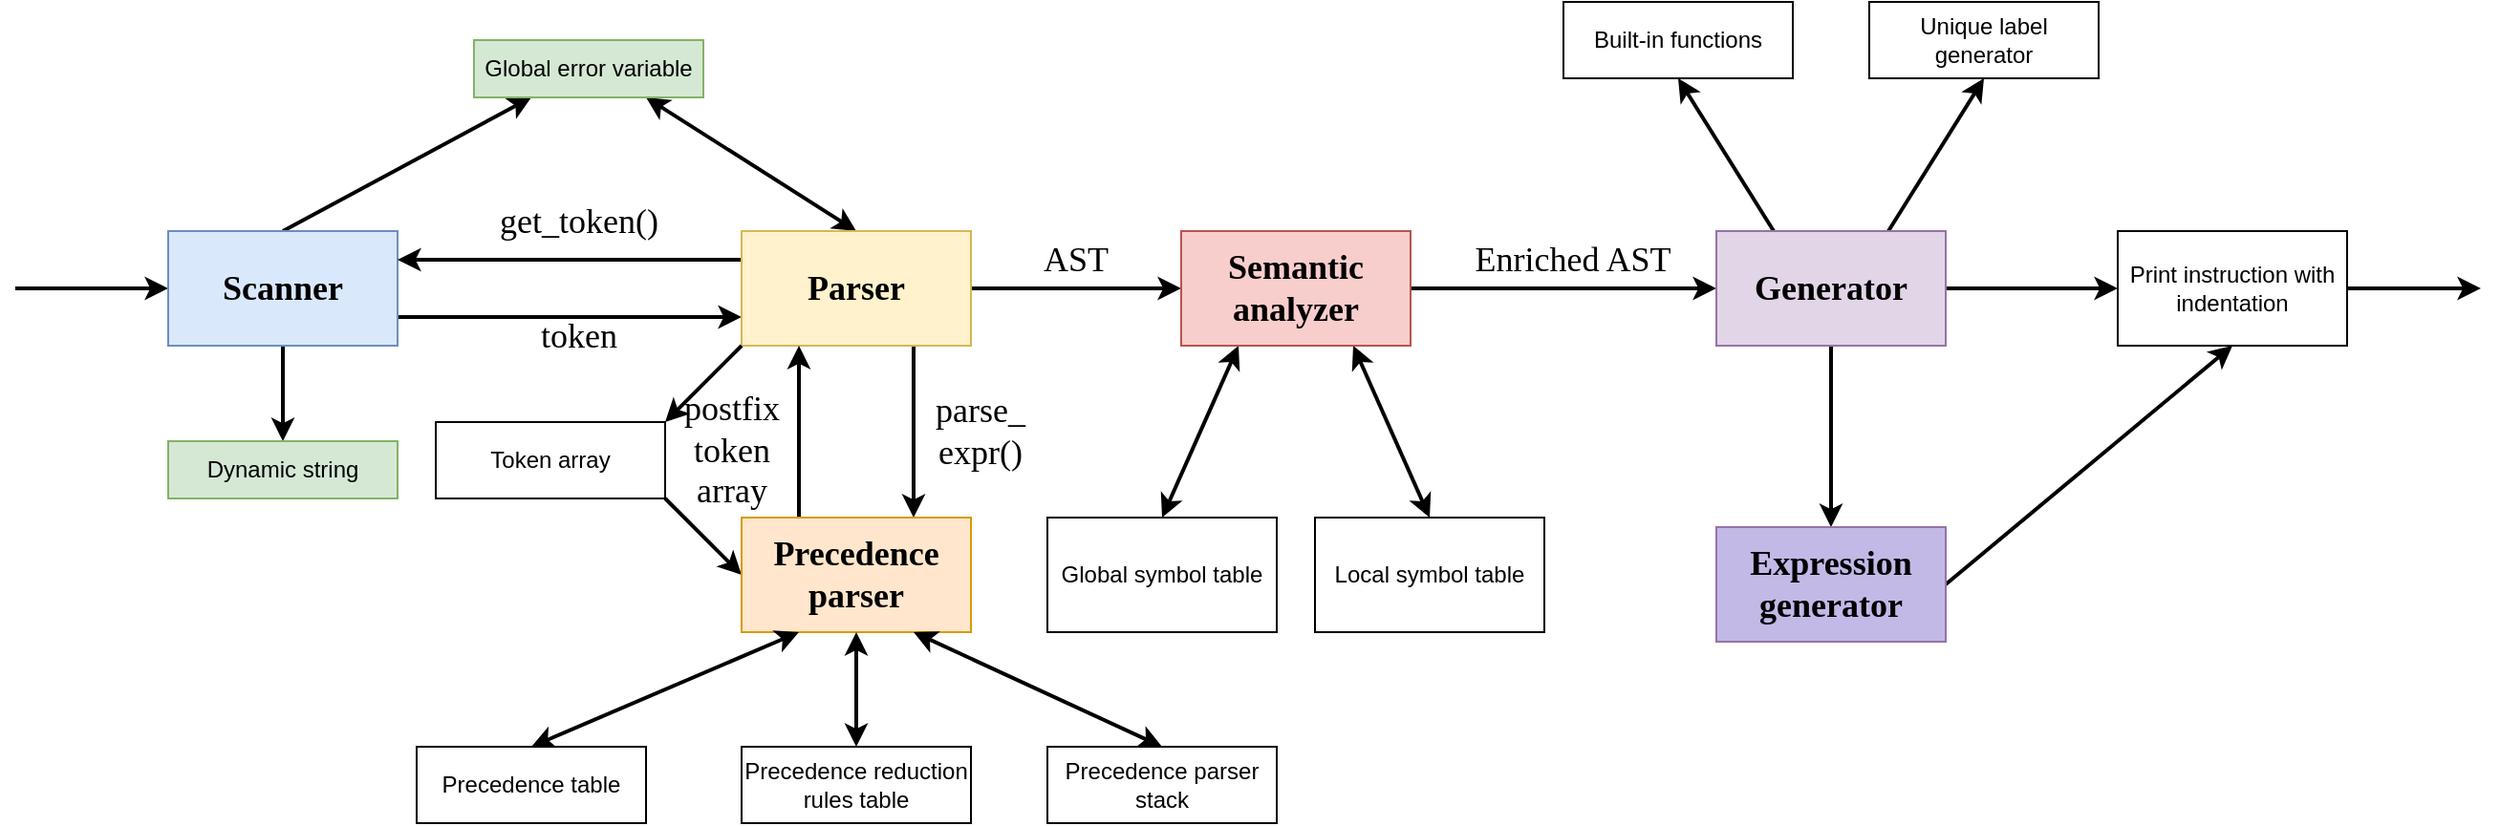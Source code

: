 <mxfile version="20.6.0"><diagram id="BLygo4KfPBCoBL3QwLvE" name="Page-1"><mxGraphModel dx="2522" dy="780" grid="1" gridSize="10" guides="1" tooltips="1" connect="1" arrows="1" fold="1" page="1" pageScale="1" pageWidth="1100" pageHeight="850" math="0" shadow="0"><root><mxCell id="0"/><mxCell id="1" parent="0"/><mxCell id="fmaqT8d5HQWkPKqurdIJ-3" style="edgeStyle=orthogonalEdgeStyle;rounded=0;orthogonalLoop=1;jettySize=auto;html=1;entryX=0.5;entryY=0;entryDx=0;entryDy=0;strokeWidth=2;" edge="1" parent="1" source="fmaqT8d5HQWkPKqurdIJ-1" target="fmaqT8d5HQWkPKqurdIJ-16"><mxGeometry relative="1" as="geometry"><mxPoint x="100" y="120" as="targetPoint"/></mxGeometry></mxCell><mxCell id="fmaqT8d5HQWkPKqurdIJ-13" style="edgeStyle=orthogonalEdgeStyle;rounded=0;orthogonalLoop=1;jettySize=auto;html=1;exitX=1;exitY=0.75;exitDx=0;exitDy=0;entryX=0;entryY=0.75;entryDx=0;entryDy=0;strokeWidth=2;" edge="1" parent="1" source="fmaqT8d5HQWkPKqurdIJ-1" target="fmaqT8d5HQWkPKqurdIJ-5"><mxGeometry relative="1" as="geometry"/></mxCell><mxCell id="fmaqT8d5HQWkPKqurdIJ-18" style="rounded=0;orthogonalLoop=1;jettySize=auto;html=1;exitX=0.5;exitY=0;exitDx=0;exitDy=0;entryX=0.25;entryY=1;entryDx=0;entryDy=0;fontSize=11;strokeWidth=2;" edge="1" parent="1" source="fmaqT8d5HQWkPKqurdIJ-1" target="fmaqT8d5HQWkPKqurdIJ-17"><mxGeometry relative="1" as="geometry"/></mxCell><mxCell id="fmaqT8d5HQWkPKqurdIJ-45" style="edgeStyle=none;rounded=0;orthogonalLoop=1;jettySize=auto;html=1;exitX=0;exitY=0.5;exitDx=0;exitDy=0;strokeWidth=2;fontFamily=Tahoma;fontSize=18;startArrow=classic;startFill=1;endArrow=none;endFill=0;" edge="1" parent="1" source="fmaqT8d5HQWkPKqurdIJ-1"><mxGeometry relative="1" as="geometry"><mxPoint x="-40" y="270" as="targetPoint"/></mxGeometry></mxCell><mxCell id="fmaqT8d5HQWkPKqurdIJ-1" value="Scanner" style="rounded=0;whiteSpace=wrap;html=1;fillColor=#dae8fc;strokeColor=#6c8ebf;fontFamily=Tahoma;fontStyle=1;fontSize=18;" vertex="1" parent="1"><mxGeometry x="40" y="240" width="120" height="60" as="geometry"/></mxCell><mxCell id="fmaqT8d5HQWkPKqurdIJ-12" style="edgeStyle=orthogonalEdgeStyle;rounded=0;orthogonalLoop=1;jettySize=auto;html=1;exitX=0;exitY=0.25;exitDx=0;exitDy=0;entryX=1;entryY=0.25;entryDx=0;entryDy=0;strokeWidth=2;" edge="1" parent="1" source="fmaqT8d5HQWkPKqurdIJ-5" target="fmaqT8d5HQWkPKqurdIJ-1"><mxGeometry relative="1" as="geometry"/></mxCell><mxCell id="fmaqT8d5HQWkPKqurdIJ-14" style="edgeStyle=orthogonalEdgeStyle;rounded=0;orthogonalLoop=1;jettySize=auto;html=1;exitX=1;exitY=0.5;exitDx=0;exitDy=0;entryX=0;entryY=0.5;entryDx=0;entryDy=0;strokeWidth=2;" edge="1" parent="1" source="fmaqT8d5HQWkPKqurdIJ-5" target="fmaqT8d5HQWkPKqurdIJ-6"><mxGeometry relative="1" as="geometry"/></mxCell><mxCell id="fmaqT8d5HQWkPKqurdIJ-19" style="rounded=0;orthogonalLoop=1;jettySize=auto;html=1;exitX=0.5;exitY=0;exitDx=0;exitDy=0;entryX=0.75;entryY=1;entryDx=0;entryDy=0;startArrow=classic;startFill=1;strokeWidth=2;" edge="1" parent="1" source="fmaqT8d5HQWkPKqurdIJ-5" target="fmaqT8d5HQWkPKqurdIJ-17"><mxGeometry relative="1" as="geometry"/></mxCell><mxCell id="fmaqT8d5HQWkPKqurdIJ-24" style="edgeStyle=none;rounded=0;orthogonalLoop=1;jettySize=auto;html=1;exitX=0.75;exitY=1;exitDx=0;exitDy=0;entryX=0.75;entryY=0;entryDx=0;entryDy=0;startArrow=none;startFill=0;endArrow=classic;endFill=1;strokeWidth=2;" edge="1" parent="1" source="fmaqT8d5HQWkPKqurdIJ-5" target="fmaqT8d5HQWkPKqurdIJ-20"><mxGeometry relative="1" as="geometry"/></mxCell><mxCell id="fmaqT8d5HQWkPKqurdIJ-5" value="&lt;div style=&quot;font-size: 18px;&quot;&gt;&lt;font style=&quot;font-size: 18px;&quot;&gt;Parser&lt;/font&gt;&lt;/div&gt;" style="rounded=0;whiteSpace=wrap;html=1;fillColor=#fff2cc;strokeColor=#d6b656;fontFamily=Tahoma;fontSize=18;fontStyle=1" vertex="1" parent="1"><mxGeometry x="340" y="240" width="120" height="60" as="geometry"/></mxCell><mxCell id="fmaqT8d5HQWkPKqurdIJ-15" style="edgeStyle=orthogonalEdgeStyle;rounded=0;orthogonalLoop=1;jettySize=auto;html=1;exitX=1;exitY=0.5;exitDx=0;exitDy=0;entryX=0;entryY=0.5;entryDx=0;entryDy=0;strokeWidth=2;" edge="1" parent="1" source="fmaqT8d5HQWkPKqurdIJ-6" target="fmaqT8d5HQWkPKqurdIJ-7"><mxGeometry relative="1" as="geometry"/></mxCell><mxCell id="fmaqT8d5HQWkPKqurdIJ-31" style="edgeStyle=none;rounded=0;orthogonalLoop=1;jettySize=auto;html=1;exitX=0.25;exitY=1;exitDx=0;exitDy=0;entryX=0.5;entryY=0;entryDx=0;entryDy=0;startArrow=classic;startFill=1;endArrow=classic;endFill=1;strokeWidth=2;" edge="1" parent="1" source="fmaqT8d5HQWkPKqurdIJ-6" target="fmaqT8d5HQWkPKqurdIJ-29"><mxGeometry relative="1" as="geometry"/></mxCell><mxCell id="fmaqT8d5HQWkPKqurdIJ-32" style="edgeStyle=none;rounded=0;orthogonalLoop=1;jettySize=auto;html=1;exitX=0.75;exitY=1;exitDx=0;exitDy=0;entryX=0.5;entryY=0;entryDx=0;entryDy=0;startArrow=classic;startFill=1;endArrow=classic;endFill=1;strokeWidth=2;" edge="1" parent="1" source="fmaqT8d5HQWkPKqurdIJ-6" target="fmaqT8d5HQWkPKqurdIJ-30"><mxGeometry relative="1" as="geometry"/></mxCell><mxCell id="fmaqT8d5HQWkPKqurdIJ-6" value="Semantic analyzer" style="rounded=0;whiteSpace=wrap;html=1;fillColor=#f8cecc;strokeColor=#b85450;fontSize=18;fontFamily=Tahoma;fontStyle=1" vertex="1" parent="1"><mxGeometry x="570" y="240" width="120" height="60" as="geometry"/></mxCell><mxCell id="fmaqT8d5HQWkPKqurdIJ-37" style="edgeStyle=none;rounded=0;orthogonalLoop=1;jettySize=auto;html=1;exitX=0.5;exitY=1;exitDx=0;exitDy=0;entryX=0.5;entryY=0;entryDx=0;entryDy=0;startArrow=none;startFill=0;endArrow=classic;endFill=1;strokeWidth=2;" edge="1" parent="1" source="fmaqT8d5HQWkPKqurdIJ-7" target="fmaqT8d5HQWkPKqurdIJ-36"><mxGeometry relative="1" as="geometry"/></mxCell><mxCell id="fmaqT8d5HQWkPKqurdIJ-39" style="edgeStyle=none;rounded=0;orthogonalLoop=1;jettySize=auto;html=1;exitX=1;exitY=0.5;exitDx=0;exitDy=0;entryX=0;entryY=0.5;entryDx=0;entryDy=0;startArrow=none;startFill=0;endArrow=classic;endFill=1;strokeWidth=2;" edge="1" parent="1" source="fmaqT8d5HQWkPKqurdIJ-7" target="fmaqT8d5HQWkPKqurdIJ-35"><mxGeometry relative="1" as="geometry"/></mxCell><mxCell id="fmaqT8d5HQWkPKqurdIJ-42" style="edgeStyle=none;rounded=0;orthogonalLoop=1;jettySize=auto;html=1;exitX=0.25;exitY=0;exitDx=0;exitDy=0;entryX=0.5;entryY=1;entryDx=0;entryDy=0;strokeWidth=2;fontFamily=Tahoma;fontSize=11;startArrow=none;startFill=0;endArrow=classic;endFill=1;" edge="1" parent="1" source="fmaqT8d5HQWkPKqurdIJ-7" target="fmaqT8d5HQWkPKqurdIJ-33"><mxGeometry relative="1" as="geometry"/></mxCell><mxCell id="fmaqT8d5HQWkPKqurdIJ-43" style="edgeStyle=none;rounded=0;orthogonalLoop=1;jettySize=auto;html=1;exitX=0.75;exitY=0;exitDx=0;exitDy=0;entryX=0.5;entryY=1;entryDx=0;entryDy=0;strokeWidth=2;fontFamily=Tahoma;fontSize=11;startArrow=none;startFill=0;endArrow=classic;endFill=1;" edge="1" parent="1" source="fmaqT8d5HQWkPKqurdIJ-7" target="fmaqT8d5HQWkPKqurdIJ-34"><mxGeometry relative="1" as="geometry"/></mxCell><mxCell id="fmaqT8d5HQWkPKqurdIJ-7" value="Generator" style="rounded=0;whiteSpace=wrap;html=1;fillColor=#e1d5e7;strokeColor=#9673a6;fontSize=18;fontFamily=Tahoma;fontStyle=1" vertex="1" parent="1"><mxGeometry x="850" y="240" width="120" height="60" as="geometry"/></mxCell><mxCell id="fmaqT8d5HQWkPKqurdIJ-16" value="&lt;div&gt;Dynamic string&lt;/div&gt;" style="rounded=0;whiteSpace=wrap;html=1;fillColor=#d5e8d4;strokeColor=#82b366;" vertex="1" parent="1"><mxGeometry x="40" y="350" width="120" height="30" as="geometry"/></mxCell><mxCell id="fmaqT8d5HQWkPKqurdIJ-17" value="Global error variable" style="rounded=0;whiteSpace=wrap;html=1;fillColor=#d5e8d4;strokeColor=#82b366;" vertex="1" parent="1"><mxGeometry x="200" y="140" width="120" height="30" as="geometry"/></mxCell><mxCell id="fmaqT8d5HQWkPKqurdIJ-25" style="edgeStyle=none;rounded=0;orthogonalLoop=1;jettySize=auto;html=1;exitX=0.25;exitY=0;exitDx=0;exitDy=0;entryX=0.25;entryY=1;entryDx=0;entryDy=0;startArrow=none;startFill=0;strokeWidth=2;" edge="1" parent="1" source="fmaqT8d5HQWkPKqurdIJ-20" target="fmaqT8d5HQWkPKqurdIJ-5"><mxGeometry relative="1" as="geometry"/></mxCell><mxCell id="fmaqT8d5HQWkPKqurdIJ-51" style="edgeStyle=none;rounded=0;orthogonalLoop=1;jettySize=auto;html=1;exitX=0;exitY=0.5;exitDx=0;exitDy=0;entryX=1;entryY=1;entryDx=0;entryDy=0;strokeWidth=2;fontFamily=Tahoma;fontSize=18;startArrow=classic;startFill=1;endArrow=none;endFill=0;" edge="1" parent="1" source="fmaqT8d5HQWkPKqurdIJ-20" target="fmaqT8d5HQWkPKqurdIJ-50"><mxGeometry relative="1" as="geometry"/></mxCell><mxCell id="fmaqT8d5HQWkPKqurdIJ-20" value="&lt;div style=&quot;font-size: 18px;&quot;&gt;&lt;font style=&quot;font-size: 18px;&quot;&gt;Precedence parser&lt;/font&gt;&lt;/div&gt;" style="rounded=0;whiteSpace=wrap;html=1;fillColor=#ffe6cc;strokeColor=#d79b00;fontSize=18;fontFamily=Tahoma;fontStyle=1" vertex="1" parent="1"><mxGeometry x="340" y="390" width="120" height="60" as="geometry"/></mxCell><mxCell id="fmaqT8d5HQWkPKqurdIJ-26" style="edgeStyle=none;rounded=0;orthogonalLoop=1;jettySize=auto;html=1;exitX=0.5;exitY=0;exitDx=0;exitDy=0;entryX=0.25;entryY=1;entryDx=0;entryDy=0;startArrow=classic;startFill=1;endArrow=classic;endFill=1;strokeWidth=2;" edge="1" parent="1" source="fmaqT8d5HQWkPKqurdIJ-21" target="fmaqT8d5HQWkPKqurdIJ-20"><mxGeometry relative="1" as="geometry"/></mxCell><mxCell id="fmaqT8d5HQWkPKqurdIJ-21" value="Precedence table" style="rounded=0;whiteSpace=wrap;html=1;" vertex="1" parent="1"><mxGeometry x="170" y="510" width="120" height="40" as="geometry"/></mxCell><mxCell id="fmaqT8d5HQWkPKqurdIJ-27" style="edgeStyle=none;rounded=0;orthogonalLoop=1;jettySize=auto;html=1;exitX=0.5;exitY=0;exitDx=0;exitDy=0;entryX=0.5;entryY=1;entryDx=0;entryDy=0;startArrow=classic;startFill=1;endArrow=classic;endFill=1;strokeWidth=2;" edge="1" parent="1" source="fmaqT8d5HQWkPKqurdIJ-22" target="fmaqT8d5HQWkPKqurdIJ-20"><mxGeometry relative="1" as="geometry"/></mxCell><mxCell id="fmaqT8d5HQWkPKqurdIJ-22" value="Precedence reduction rules table" style="rounded=0;whiteSpace=wrap;html=1;" vertex="1" parent="1"><mxGeometry x="340" y="510" width="120" height="40" as="geometry"/></mxCell><mxCell id="fmaqT8d5HQWkPKqurdIJ-28" style="edgeStyle=none;rounded=0;orthogonalLoop=1;jettySize=auto;html=1;exitX=0.5;exitY=0;exitDx=0;exitDy=0;entryX=0.75;entryY=1;entryDx=0;entryDy=0;startArrow=classic;startFill=1;endArrow=classic;endFill=1;strokeWidth=2;" edge="1" parent="1" source="fmaqT8d5HQWkPKqurdIJ-23" target="fmaqT8d5HQWkPKqurdIJ-20"><mxGeometry relative="1" as="geometry"/></mxCell><mxCell id="fmaqT8d5HQWkPKqurdIJ-23" value="Precedence parser stack" style="rounded=0;whiteSpace=wrap;html=1;" vertex="1" parent="1"><mxGeometry x="500" y="510" width="120" height="40" as="geometry"/></mxCell><mxCell id="fmaqT8d5HQWkPKqurdIJ-29" value="Global symbol table" style="rounded=0;whiteSpace=wrap;html=1;" vertex="1" parent="1"><mxGeometry x="500" y="390" width="120" height="60" as="geometry"/></mxCell><mxCell id="fmaqT8d5HQWkPKqurdIJ-30" value="Local symbol table" style="rounded=0;whiteSpace=wrap;html=1;" vertex="1" parent="1"><mxGeometry x="640" y="390" width="120" height="60" as="geometry"/></mxCell><mxCell id="fmaqT8d5HQWkPKqurdIJ-33" value="Built-in functions" style="rounded=0;whiteSpace=wrap;html=1;" vertex="1" parent="1"><mxGeometry x="770" y="120" width="120" height="40" as="geometry"/></mxCell><mxCell id="fmaqT8d5HQWkPKqurdIJ-34" value="Unique label generator" style="rounded=0;whiteSpace=wrap;html=1;" vertex="1" parent="1"><mxGeometry x="930" y="120" width="120" height="40" as="geometry"/></mxCell><mxCell id="fmaqT8d5HQWkPKqurdIJ-41" style="edgeStyle=none;rounded=0;orthogonalLoop=1;jettySize=auto;html=1;exitX=1;exitY=0.5;exitDx=0;exitDy=0;startArrow=none;startFill=0;endArrow=classic;endFill=1;strokeWidth=2;" edge="1" parent="1" source="fmaqT8d5HQWkPKqurdIJ-35"><mxGeometry relative="1" as="geometry"><mxPoint x="1250" y="270" as="targetPoint"/></mxGeometry></mxCell><mxCell id="fmaqT8d5HQWkPKqurdIJ-35" value="Print instruction with indentation" style="rounded=0;whiteSpace=wrap;html=1;" vertex="1" parent="1"><mxGeometry x="1060" y="240" width="120" height="60" as="geometry"/></mxCell><mxCell id="fmaqT8d5HQWkPKqurdIJ-38" style="edgeStyle=none;rounded=0;orthogonalLoop=1;jettySize=auto;html=1;exitX=1;exitY=0.5;exitDx=0;exitDy=0;entryX=0.5;entryY=1;entryDx=0;entryDy=0;startArrow=none;startFill=0;endArrow=classic;endFill=1;strokeWidth=2;" edge="1" parent="1" source="fmaqT8d5HQWkPKqurdIJ-36" target="fmaqT8d5HQWkPKqurdIJ-35"><mxGeometry relative="1" as="geometry"/></mxCell><mxCell id="fmaqT8d5HQWkPKqurdIJ-36" value="Expression generator" style="rounded=0;whiteSpace=wrap;html=1;fillColor=#C2B9E7;strokeColor=#9673a6;fontSize=18;fontFamily=Tahoma;fontStyle=1" vertex="1" parent="1"><mxGeometry x="850" y="395" width="120" height="60" as="geometry"/></mxCell><mxCell id="fmaqT8d5HQWkPKqurdIJ-46" value="get_token()" style="text;html=1;strokeColor=none;fillColor=none;align=center;verticalAlign=middle;whiteSpace=wrap;rounded=0;fontFamily=Tahoma;fontSize=18;" vertex="1" parent="1"><mxGeometry x="190" y="220" width="130" height="30" as="geometry"/></mxCell><mxCell id="fmaqT8d5HQWkPKqurdIJ-47" value="token" style="text;html=1;strokeColor=none;fillColor=none;align=center;verticalAlign=middle;whiteSpace=wrap;rounded=0;fontFamily=Tahoma;fontSize=18;" vertex="1" parent="1"><mxGeometry x="190" y="280" width="130" height="30" as="geometry"/></mxCell><mxCell id="fmaqT8d5HQWkPKqurdIJ-48" value="postfix&lt;br&gt;token&lt;br&gt;array" style="text;html=1;strokeColor=none;fillColor=none;align=center;verticalAlign=middle;whiteSpace=wrap;rounded=0;fontFamily=Tahoma;fontSize=18;" vertex="1" parent="1"><mxGeometry x="270" y="340" width="130" height="30" as="geometry"/></mxCell><mxCell id="fmaqT8d5HQWkPKqurdIJ-49" value="&lt;div&gt;parse_&lt;/div&gt;&lt;div&gt;expr()&lt;/div&gt;" style="text;html=1;strokeColor=none;fillColor=none;align=center;verticalAlign=middle;whiteSpace=wrap;rounded=0;fontFamily=Tahoma;fontSize=18;" vertex="1" parent="1"><mxGeometry x="400" y="330" width="130" height="30" as="geometry"/></mxCell><mxCell id="fmaqT8d5HQWkPKqurdIJ-52" style="edgeStyle=none;rounded=0;orthogonalLoop=1;jettySize=auto;html=1;exitX=1;exitY=0;exitDx=0;exitDy=0;entryX=0;entryY=1;entryDx=0;entryDy=0;strokeWidth=2;fontFamily=Tahoma;fontSize=18;startArrow=classic;startFill=1;endArrow=none;endFill=0;" edge="1" parent="1" source="fmaqT8d5HQWkPKqurdIJ-50" target="fmaqT8d5HQWkPKqurdIJ-5"><mxGeometry relative="1" as="geometry"/></mxCell><mxCell id="fmaqT8d5HQWkPKqurdIJ-50" value="Token array" style="rounded=0;whiteSpace=wrap;html=1;" vertex="1" parent="1"><mxGeometry x="180" y="340" width="120" height="40" as="geometry"/></mxCell><mxCell id="fmaqT8d5HQWkPKqurdIJ-53" value="AST" style="text;html=1;strokeColor=none;fillColor=none;align=center;verticalAlign=middle;whiteSpace=wrap;rounded=0;fontFamily=Tahoma;fontSize=18;" vertex="1" parent="1"><mxGeometry x="450" y="240" width="130" height="30" as="geometry"/></mxCell><mxCell id="fmaqT8d5HQWkPKqurdIJ-54" value="Enriched AST" style="text;html=1;strokeColor=none;fillColor=none;align=center;verticalAlign=middle;whiteSpace=wrap;rounded=0;fontFamily=Tahoma;fontSize=18;" vertex="1" parent="1"><mxGeometry x="710" y="240" width="130" height="30" as="geometry"/></mxCell></root></mxGraphModel></diagram></mxfile>